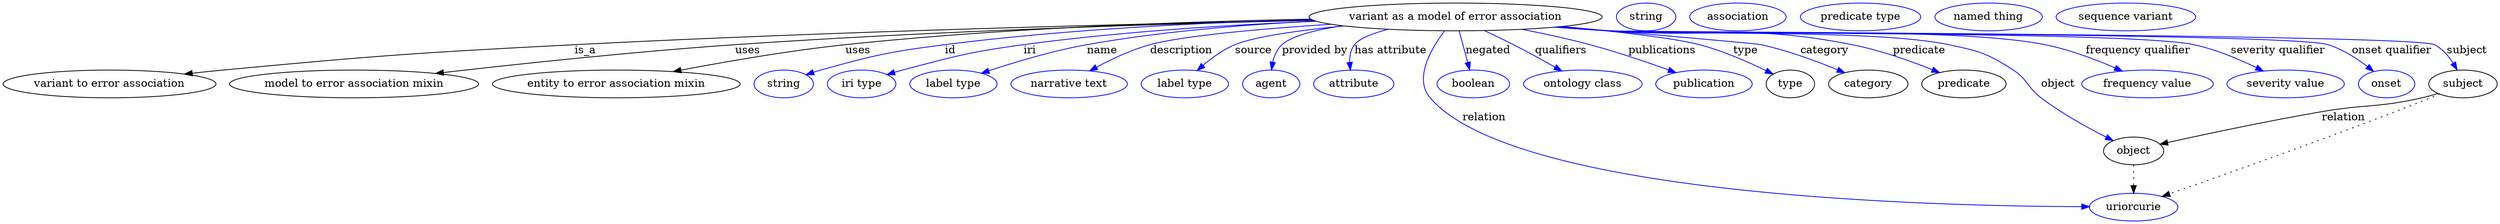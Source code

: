 digraph {
	graph [bb="0,0,3231,283"];
	node [label="\N"];
	"variant as a model of error association"	[height=0.5,
		label="variant as a model of error association",
		pos="1882.8,265",
		width=5.2718];
	"variant to error association"	[height=0.5,
		pos="137.79,178",
		width=3.8274];
	"variant as a model of error association" -> "variant to error association"	[label=is_a,
		lp="754.79,221.5",
		pos="e,234.98,190.84 1698.2,260.7 1472.4,256.13 1078.3,246.38 740.79,229 537.86,218.55 487.09,215.01 284.79,196 271.95,194.79 258.49,\
193.41 245.15,191.96"];
	"model to error association mixin"	[height=0.5,
		pos="454.79,178",
		width=4.4774];
	"variant as a model of error association" -> "model to error association mixin"	[label=uses,
		lp="965.29,221.5",
		pos="e,560.62,191.67 1698.7,260.55 1510.2,256.2 1208.8,247.01 948.79,229 819.09,220.02 670.75,204.26 570.75,192.84"];
	"entity to error association mixin"	[height=0.5,
		pos="794.79,178",
		width=4.4593];
	"variant as a model of error association" -> "entity to error association mixin"	[label=uses,
		lp="1108.3,221.5",
		pos="e,868.59,194.01 1695.3,262.17 1534.7,259.05 1297.5,250.79 1091.8,229 1019.4,221.34 937.93,207.22 878.65,195.94"];
	id	[color=blue,
		height=0.5,
		label=string,
		pos="1011.8,178",
		width=1.0652];
	"variant as a model of error association" -> id	[color=blue,
		label=id,
		lp="1227.8,221.5",
		pos="e,1040.8,189.99 1696.3,261.56 1563.3,258.02 1380.5,249.47 1220.8,229 1148.3,219.71 1130.2,215.57 1059.8,196 1056.7,195.14 1053.5,\
194.17 1050.3,193.15",
		style=solid];
	iri	[color=blue,
		height=0.5,
		label="iri type",
		pos="1112.8,178",
		width=1.2277];
	"variant as a model of error association" -> iri	[color=blue,
		label=iri,
		lp="1330.8,221.5",
		pos="e,1145.7,190.14 1702.4,259.36 1592.4,254.88 1449,246.12 1322.8,229 1252.1,219.42 1234.7,214.25 1165.8,196 1162.4,195.11 1158.9,194.13 \
1155.5,193.11",
		style=solid];
	name	[color=blue,
		height=0.5,
		label="label type",
		pos="1231.8,178",
		width=1.5707];
	"variant as a model of error association" -> name	[color=blue,
		label=name,
		lp="1424.8,221.5",
		pos="e,1268,191.88 1701.5,259.61 1611.7,255.19 1501.9,246.4 1404.8,229 1361,221.15 1312.3,206.56 1277.8,195.15",
		style=solid];
	description	[color=blue,
		height=0.5,
		label="narrative text",
		pos="1381.8,178",
		width=2.0943];
	"variant as a model of error association" -> description	[color=blue,
		label=description,
		lp="1527.3,221.5",
		pos="e,1408.4,194.94 1721.4,255.52 1631.9,249.68 1530.2,240.83 1486.8,229 1462.6,222.4 1437.1,210.41 1417.3,199.84",
		style=solid];
	source	[color=blue,
		height=0.5,
		label="label type",
		pos="1531.8,178",
		width=1.5707];
	"variant as a model of error association" -> source	[color=blue,
		label=source,
		lp="1620.8,221.5",
		pos="e,1547.8,195.36 1737.7,253.31 1680.7,247.64 1622.7,239.62 1596.8,229 1581.6,222.77 1566.9,212 1555.3,202.05",
		style=solid];
	"provided by"	[color=blue,
		height=0.5,
		label=agent,
		pos="1643.8,178",
		width=1.0291];
	"variant as a model of error association" -> "provided by"	[color=blue,
		label="provided by",
		lp="1700.3,221.5",
		pos="e,1644.1,196.29 1736.4,253.53 1701.6,248.34 1670.8,240.58 1657.8,229 1651.3,223.21 1647.7,214.67 1645.7,206.27",
		style=solid];
	"has attribute"	[color=blue,
		height=0.5,
		label=attribute,
		pos="1750.8,178",
		width=1.4443];
	"variant as a model of error association" -> "has attribute"	[color=blue,
		label="has attribute",
		lp="1798.8,221.5",
		pos="e,1746.4,196.01 1795.5,249.01 1775.5,243.76 1758.1,237.11 1751.8,229 1746.8,222.63 1745.3,214.28 1745.4,206.23",
		style=solid];
	relation	[color=blue,
		height=0.5,
		label=uriorcurie,
		pos="2760.8,18",
		width=1.5887];
	"variant as a model of error association" -> relation	[color=blue,
		label=relation,
		lp="1919.8,134.5",
		pos="e,2703.3,18.642 1868.5,246.91 1851.6,224.53 1828.2,185.17 1849.8,160 1959,32.552 2500.9,19.296 2693.1,18.665",
		style=solid];
	negated	[color=blue,
		height=0.5,
		label=boolean,
		pos="1905.8,178",
		width=1.2999];
	"variant as a model of error association" -> negated	[color=blue,
		label=negated,
		lp="1924.8,221.5",
		pos="e,1901.1,196.18 1887.4,246.8 1890.6,235.05 1894.9,219.24 1898.5,205.84",
		style=solid];
	qualifiers	[color=blue,
		height=0.5,
		label="ontology class",
		pos="2046.8,178",
		width=2.1304];
	"variant as a model of error association" -> qualifiers	[color=blue,
		label=qualifiers,
		lp="2019.3,221.5",
		pos="e,2019.8,194.85 1920.1,247.28 1932.2,241.66 1945.6,235.23 1957.8,229 1975.4,219.93 1994.7,209.23 2010.8,200.05",
		style=solid];
	publications	[color=blue,
		height=0.5,
		label=publication,
		pos="2203.8,178",
		width=1.7332];
	"variant as a model of error association" -> publications	[color=blue,
		label=publications,
		lp="2150.8,221.5",
		pos="e,2167.6,192.76 1969.1,248.92 1997.3,243.4 2028.5,236.62 2056.8,229 2091.1,219.75 2129.1,206.75 2157.9,196.33",
		style=solid];
	type	[height=0.5,
		pos="2315.8,178",
		width=0.86659];
	"variant as a model of error association" -> type	[color=blue,
		label=type,
		lp="2257.8,221.5",
		pos="e,2293.6,190.81 2021.4,252.66 2090.2,246.22 2165.6,237.72 2198.8,229 2229,221.05 2261.6,206.61 2284.7,195.29",
		style=solid];
	category	[height=0.5,
		pos="2416.8,178",
		width=1.4263];
	"variant as a model of error association" -> category	[color=blue,
		label=category,
		lp="2360.3,221.5",
		pos="e,2386.3,192.55 2018.4,252.39 2130.1,242.76 2271.3,230.42 2277.8,229 2312.2,221.42 2349.7,207.59 2377,196.39",
		style=solid];
	predicate	[height=0.5,
		pos="2540.8,178",
		width=1.5165];
	"variant as a model of error association" -> predicate	[color=blue,
		label=predicate,
		lp="2482.8,221.5",
		pos="e,2509.2,192.71 2015.7,252.12 2037.8,250.3 2060.4,248.52 2081.8,247 2221.2,237.05 2258.6,256.04 2395.8,229 2431.8,221.9 2471,207.97 \
2499.6,196.61",
		style=solid];
	object	[height=0.5,
		pos="2760.8,91",
		width=1.0832];
	"variant as a model of error association" -> object	[color=blue,
		label=object,
		lp="2662.8,178",
		pos="e,2734.3,104.43 2013.9,251.97 2036.5,250.13 2059.8,248.39 2081.8,247 2179.2,240.84 2425.2,249.13 2520.8,229 2560,220.73 2571.2,217.98 \
2604.8,196 2623.7,183.6 2622.8,173.7 2640.8,160 2667.3,139.81 2700.5,121.47 2725.2,108.94",
		style=solid];
	"frequency qualifier"	[color=blue,
		height=0.5,
		label="frequency value",
		pos="2778.8,178",
		width=2.3651];
	"variant as a model of error association" -> "frequency qualifier"	[color=blue,
		label="frequency qualifier",
		lp="2766.8,221.5",
		pos="e,2746.1,194.76 2013,251.87 2035.9,250.02 2059.5,248.3 2081.8,247 2207,239.66 2522.8,253.39 2645.8,229 2677.2,222.77 2711,209.99 \
2736.7,198.91",
		style=solid];
	"severity qualifier"	[color=blue,
		height=0.5,
		label="severity value",
		pos="2957.8,178",
		width=2.1123];
	"variant as a model of error association" -> "severity qualifier"	[color=blue,
		label="severity qualifier",
		lp="2947.8,221.5",
		pos="e,2929,194.73 2012,251.8 2035.2,249.94 2059.2,248.23 2081.8,247 2165.8,242.42 2756.5,246.6 2838.8,229 2867.1,222.94 2897.1,210.26 \
2920,199.19",
		style=solid];
	"onset qualifier"	[color=blue,
		height=0.5,
		label=onset,
		pos="3087.8,178",
		width=1.011];
	"variant as a model of error association" -> "onset qualifier"	[color=blue,
		label="onset qualifier",
		lp="3094.3,221.5",
		pos="e,3071.1,194.25 2011.4,251.76 2034.8,249.89 2059,248.19 2081.8,247 2133.4,244.3 2963.4,244.47 3012.8,229 3031.2,223.23 3049.3,211.4 \
3063.1,200.7",
		style=solid];
	subject	[height=0.5,
		pos="3186.8,178",
		width=1.2277];
	"variant as a model of error association" -> subject	[color=blue,
		label=subject,
		lp="3191.8,221.5",
		pos="e,3179.2,196.23 2011.2,251.74 2034.6,249.86 2058.9,248.17 2081.8,247 2111.4,245.49 3123.4,242.58 3149.8,229 3160,223.76 3168.1,214.27 \
3174.1,204.96",
		style=solid];
	association_type	[color=blue,
		height=0.5,
		label=string,
		pos="2128.8,265",
		width=1.0652];
	association_category	[color=blue,
		height=0.5,
		label=association,
		pos="2247.8,265",
		width=1.7332];
	"variant to error association_predicate"	[color=blue,
		height=0.5,
		label="predicate type",
		pos="2405.8,265",
		width=2.1665];
	object -> relation	[pos="e,2760.8,36.029 2760.8,72.813 2760.8,64.789 2760.8,55.047 2760.8,46.069",
		style=dotted];
	"variant to error association_object"	[color=blue,
		height=0.5,
		label="named thing",
		pos="2571.8,265",
		width=1.9318];
	subject -> relation	[pos="e,2797.7,31.965 3156.6,164.84 3130.9,154.56 3093,139.55 3059.8,127 2970.9,93.474 2866.5,56.232 2807.5,35.41",
		style=dotted];
	subject -> object	[label=relation,
		lp="3031.8,134.5",
		pos="e,2795.3,99.822 3154.2,165.78 3147.2,163.64 3139.8,161.58 3132.8,160 3076.3,147.26 3060.8,151.84 3003.8,142 2934,129.97 2853.7,112.79 \
2805.1,102.02"];
	"variant as a model of error association_subject"	[color=blue,
		height=0.5,
		label="sequence variant",
		pos="2749.8,265",
		width=2.5095];
}
